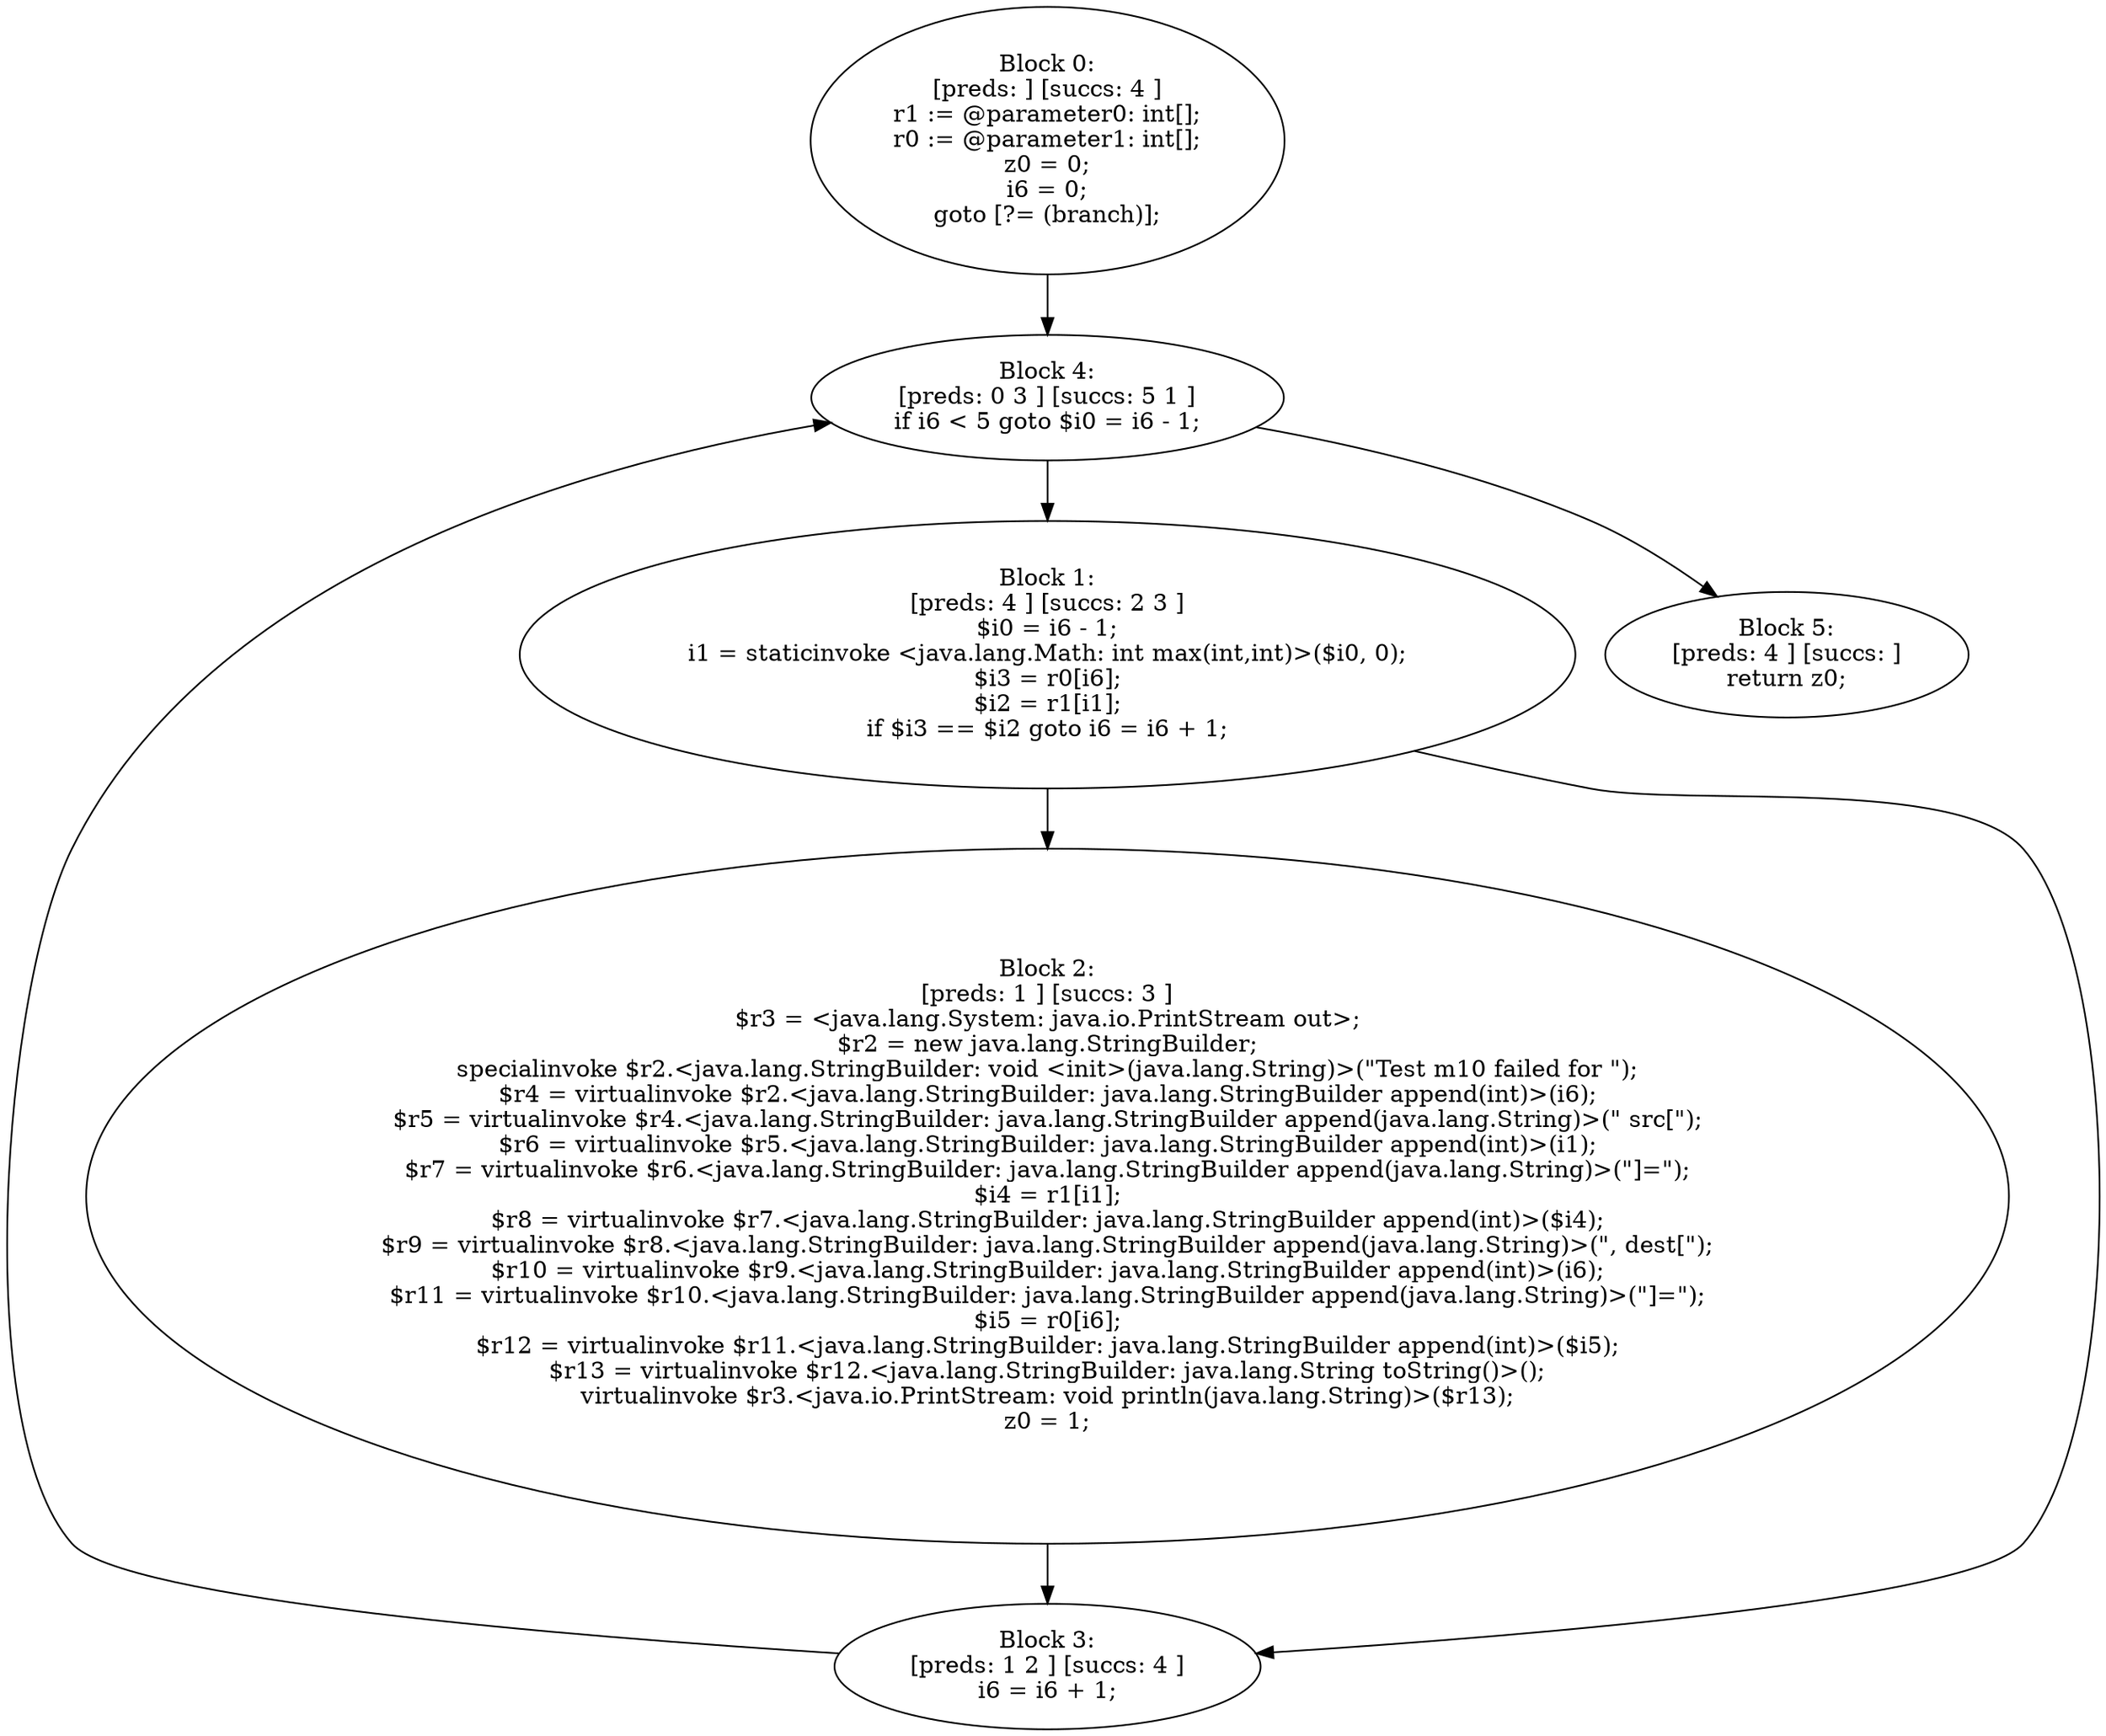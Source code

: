 digraph "unitGraph" {
    "Block 0:
[preds: ] [succs: 4 ]
r1 := @parameter0: int[];
r0 := @parameter1: int[];
z0 = 0;
i6 = 0;
goto [?= (branch)];
"
    "Block 1:
[preds: 4 ] [succs: 2 3 ]
$i0 = i6 - 1;
i1 = staticinvoke <java.lang.Math: int max(int,int)>($i0, 0);
$i3 = r0[i6];
$i2 = r1[i1];
if $i3 == $i2 goto i6 = i6 + 1;
"
    "Block 2:
[preds: 1 ] [succs: 3 ]
$r3 = <java.lang.System: java.io.PrintStream out>;
$r2 = new java.lang.StringBuilder;
specialinvoke $r2.<java.lang.StringBuilder: void <init>(java.lang.String)>(\"Test m10 failed for \");
$r4 = virtualinvoke $r2.<java.lang.StringBuilder: java.lang.StringBuilder append(int)>(i6);
$r5 = virtualinvoke $r4.<java.lang.StringBuilder: java.lang.StringBuilder append(java.lang.String)>(\" src[\");
$r6 = virtualinvoke $r5.<java.lang.StringBuilder: java.lang.StringBuilder append(int)>(i1);
$r7 = virtualinvoke $r6.<java.lang.StringBuilder: java.lang.StringBuilder append(java.lang.String)>(\"]=\");
$i4 = r1[i1];
$r8 = virtualinvoke $r7.<java.lang.StringBuilder: java.lang.StringBuilder append(int)>($i4);
$r9 = virtualinvoke $r8.<java.lang.StringBuilder: java.lang.StringBuilder append(java.lang.String)>(\", dest[\");
$r10 = virtualinvoke $r9.<java.lang.StringBuilder: java.lang.StringBuilder append(int)>(i6);
$r11 = virtualinvoke $r10.<java.lang.StringBuilder: java.lang.StringBuilder append(java.lang.String)>(\"]=\");
$i5 = r0[i6];
$r12 = virtualinvoke $r11.<java.lang.StringBuilder: java.lang.StringBuilder append(int)>($i5);
$r13 = virtualinvoke $r12.<java.lang.StringBuilder: java.lang.String toString()>();
virtualinvoke $r3.<java.io.PrintStream: void println(java.lang.String)>($r13);
z0 = 1;
"
    "Block 3:
[preds: 1 2 ] [succs: 4 ]
i6 = i6 + 1;
"
    "Block 4:
[preds: 0 3 ] [succs: 5 1 ]
if i6 < 5 goto $i0 = i6 - 1;
"
    "Block 5:
[preds: 4 ] [succs: ]
return z0;
"
    "Block 0:
[preds: ] [succs: 4 ]
r1 := @parameter0: int[];
r0 := @parameter1: int[];
z0 = 0;
i6 = 0;
goto [?= (branch)];
"->"Block 4:
[preds: 0 3 ] [succs: 5 1 ]
if i6 < 5 goto $i0 = i6 - 1;
";
    "Block 1:
[preds: 4 ] [succs: 2 3 ]
$i0 = i6 - 1;
i1 = staticinvoke <java.lang.Math: int max(int,int)>($i0, 0);
$i3 = r0[i6];
$i2 = r1[i1];
if $i3 == $i2 goto i6 = i6 + 1;
"->"Block 2:
[preds: 1 ] [succs: 3 ]
$r3 = <java.lang.System: java.io.PrintStream out>;
$r2 = new java.lang.StringBuilder;
specialinvoke $r2.<java.lang.StringBuilder: void <init>(java.lang.String)>(\"Test m10 failed for \");
$r4 = virtualinvoke $r2.<java.lang.StringBuilder: java.lang.StringBuilder append(int)>(i6);
$r5 = virtualinvoke $r4.<java.lang.StringBuilder: java.lang.StringBuilder append(java.lang.String)>(\" src[\");
$r6 = virtualinvoke $r5.<java.lang.StringBuilder: java.lang.StringBuilder append(int)>(i1);
$r7 = virtualinvoke $r6.<java.lang.StringBuilder: java.lang.StringBuilder append(java.lang.String)>(\"]=\");
$i4 = r1[i1];
$r8 = virtualinvoke $r7.<java.lang.StringBuilder: java.lang.StringBuilder append(int)>($i4);
$r9 = virtualinvoke $r8.<java.lang.StringBuilder: java.lang.StringBuilder append(java.lang.String)>(\", dest[\");
$r10 = virtualinvoke $r9.<java.lang.StringBuilder: java.lang.StringBuilder append(int)>(i6);
$r11 = virtualinvoke $r10.<java.lang.StringBuilder: java.lang.StringBuilder append(java.lang.String)>(\"]=\");
$i5 = r0[i6];
$r12 = virtualinvoke $r11.<java.lang.StringBuilder: java.lang.StringBuilder append(int)>($i5);
$r13 = virtualinvoke $r12.<java.lang.StringBuilder: java.lang.String toString()>();
virtualinvoke $r3.<java.io.PrintStream: void println(java.lang.String)>($r13);
z0 = 1;
";
    "Block 1:
[preds: 4 ] [succs: 2 3 ]
$i0 = i6 - 1;
i1 = staticinvoke <java.lang.Math: int max(int,int)>($i0, 0);
$i3 = r0[i6];
$i2 = r1[i1];
if $i3 == $i2 goto i6 = i6 + 1;
"->"Block 3:
[preds: 1 2 ] [succs: 4 ]
i6 = i6 + 1;
";
    "Block 2:
[preds: 1 ] [succs: 3 ]
$r3 = <java.lang.System: java.io.PrintStream out>;
$r2 = new java.lang.StringBuilder;
specialinvoke $r2.<java.lang.StringBuilder: void <init>(java.lang.String)>(\"Test m10 failed for \");
$r4 = virtualinvoke $r2.<java.lang.StringBuilder: java.lang.StringBuilder append(int)>(i6);
$r5 = virtualinvoke $r4.<java.lang.StringBuilder: java.lang.StringBuilder append(java.lang.String)>(\" src[\");
$r6 = virtualinvoke $r5.<java.lang.StringBuilder: java.lang.StringBuilder append(int)>(i1);
$r7 = virtualinvoke $r6.<java.lang.StringBuilder: java.lang.StringBuilder append(java.lang.String)>(\"]=\");
$i4 = r1[i1];
$r8 = virtualinvoke $r7.<java.lang.StringBuilder: java.lang.StringBuilder append(int)>($i4);
$r9 = virtualinvoke $r8.<java.lang.StringBuilder: java.lang.StringBuilder append(java.lang.String)>(\", dest[\");
$r10 = virtualinvoke $r9.<java.lang.StringBuilder: java.lang.StringBuilder append(int)>(i6);
$r11 = virtualinvoke $r10.<java.lang.StringBuilder: java.lang.StringBuilder append(java.lang.String)>(\"]=\");
$i5 = r0[i6];
$r12 = virtualinvoke $r11.<java.lang.StringBuilder: java.lang.StringBuilder append(int)>($i5);
$r13 = virtualinvoke $r12.<java.lang.StringBuilder: java.lang.String toString()>();
virtualinvoke $r3.<java.io.PrintStream: void println(java.lang.String)>($r13);
z0 = 1;
"->"Block 3:
[preds: 1 2 ] [succs: 4 ]
i6 = i6 + 1;
";
    "Block 3:
[preds: 1 2 ] [succs: 4 ]
i6 = i6 + 1;
"->"Block 4:
[preds: 0 3 ] [succs: 5 1 ]
if i6 < 5 goto $i0 = i6 - 1;
";
    "Block 4:
[preds: 0 3 ] [succs: 5 1 ]
if i6 < 5 goto $i0 = i6 - 1;
"->"Block 5:
[preds: 4 ] [succs: ]
return z0;
";
    "Block 4:
[preds: 0 3 ] [succs: 5 1 ]
if i6 < 5 goto $i0 = i6 - 1;
"->"Block 1:
[preds: 4 ] [succs: 2 3 ]
$i0 = i6 - 1;
i1 = staticinvoke <java.lang.Math: int max(int,int)>($i0, 0);
$i3 = r0[i6];
$i2 = r1[i1];
if $i3 == $i2 goto i6 = i6 + 1;
";
}
